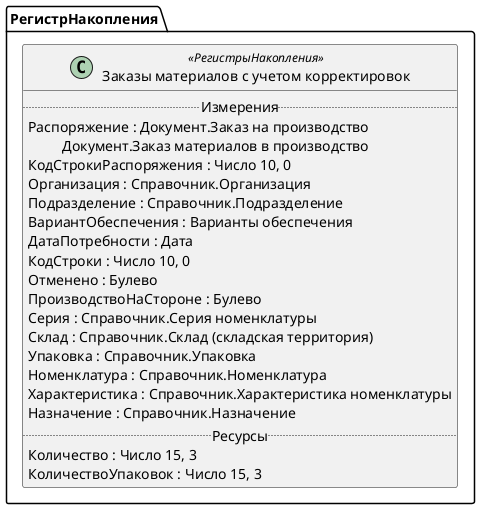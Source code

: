 ﻿@startuml ЗаказыМатериаловСУчетомКорректировок
'!include templates.wsd
'..\include templates.wsd
class РегистрНакопления.ЗаказыМатериаловСУчетомКорректировок as "Заказы материалов с учетом корректировок" <<РегистрыНакопления>>
{
..Измерения..
Распоряжение : Документ.Заказ на производство\rДокумент.Заказ материалов в производство
КодСтрокиРаспоряжения : Число 10, 0
Организация : Справочник.Организация
Подразделение : Справочник.Подразделение
ВариантОбеспечения : Варианты обеспечения
ДатаПотребности : Дата
КодСтроки : Число 10, 0
Отменено : Булево
ПроизводствоНаСтороне : Булево
Серия : Справочник.Серия номенклатуры
Склад : Справочник.Склад (складская территория)
Упаковка : Справочник.Упаковка
Номенклатура : Справочник.Номенклатура
Характеристика : Справочник.Характеристика номенклатуры
Назначение : Справочник.Назначение
..Ресурсы..
Количество : Число 15, 3
КоличествоУпаковок : Число 15, 3
}
@enduml
